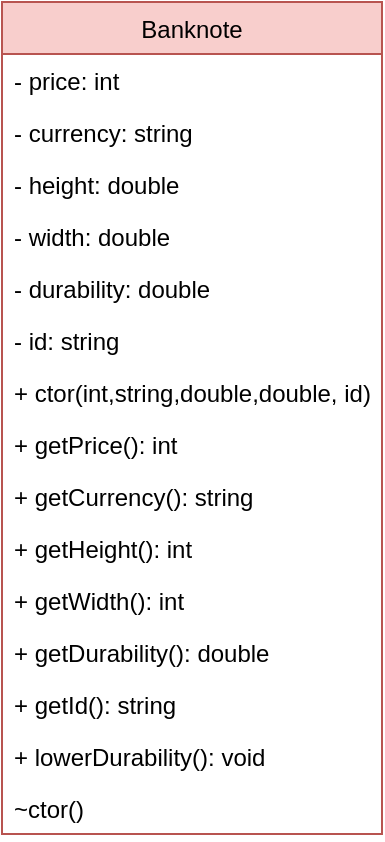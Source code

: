 <mxfile version="16.6.1" type="github">
  <diagram id="6GSqKjO-xCi0wIkrq6_8" name="Page-1">
    <mxGraphModel dx="347" dy="665" grid="1" gridSize="10" guides="1" tooltips="1" connect="1" arrows="1" fold="1" page="1" pageScale="1" pageWidth="827" pageHeight="1169" math="0" shadow="0">
      <root>
        <mxCell id="0" />
        <mxCell id="1" parent="0" />
        <mxCell id="sOA4Qns_KpRlO3t_H2Io-1" value="Banknote" style="swimlane;fontStyle=0;childLayout=stackLayout;horizontal=1;startSize=26;fillColor=#f8cecc;horizontalStack=0;resizeParent=1;resizeParentMax=0;resizeLast=0;collapsible=1;marginBottom=0;strokeColor=#b85450;" vertex="1" parent="1">
          <mxGeometry x="280" y="280" width="190" height="416" as="geometry">
            <mxRectangle x="340" y="310" width="80" height="26" as="alternateBounds" />
          </mxGeometry>
        </mxCell>
        <mxCell id="sOA4Qns_KpRlO3t_H2Io-2" value="- price: int" style="text;strokeColor=none;fillColor=none;align=left;verticalAlign=top;spacingLeft=4;spacingRight=4;overflow=hidden;rotatable=0;points=[[0,0.5],[1,0.5]];portConstraint=eastwest;" vertex="1" parent="sOA4Qns_KpRlO3t_H2Io-1">
          <mxGeometry y="26" width="190" height="26" as="geometry" />
        </mxCell>
        <mxCell id="sOA4Qns_KpRlO3t_H2Io-3" value="- currency: string" style="text;strokeColor=none;fillColor=none;align=left;verticalAlign=top;spacingLeft=4;spacingRight=4;overflow=hidden;rotatable=0;points=[[0,0.5],[1,0.5]];portConstraint=eastwest;" vertex="1" parent="sOA4Qns_KpRlO3t_H2Io-1">
          <mxGeometry y="52" width="190" height="26" as="geometry" />
        </mxCell>
        <mxCell id="sOA4Qns_KpRlO3t_H2Io-4" value="- height: double" style="text;strokeColor=none;fillColor=none;align=left;verticalAlign=top;spacingLeft=4;spacingRight=4;overflow=hidden;rotatable=0;points=[[0,0.5],[1,0.5]];portConstraint=eastwest;" vertex="1" parent="sOA4Qns_KpRlO3t_H2Io-1">
          <mxGeometry y="78" width="190" height="26" as="geometry" />
        </mxCell>
        <mxCell id="sOA4Qns_KpRlO3t_H2Io-5" value="- width: double" style="text;strokeColor=none;fillColor=none;align=left;verticalAlign=top;spacingLeft=4;spacingRight=4;overflow=hidden;rotatable=0;points=[[0,0.5],[1,0.5]];portConstraint=eastwest;" vertex="1" parent="sOA4Qns_KpRlO3t_H2Io-1">
          <mxGeometry y="104" width="190" height="26" as="geometry" />
        </mxCell>
        <mxCell id="sOA4Qns_KpRlO3t_H2Io-6" value="- durability: double" style="text;strokeColor=none;fillColor=none;align=left;verticalAlign=top;spacingLeft=4;spacingRight=4;overflow=hidden;rotatable=0;points=[[0,0.5],[1,0.5]];portConstraint=eastwest;" vertex="1" parent="sOA4Qns_KpRlO3t_H2Io-1">
          <mxGeometry y="130" width="190" height="26" as="geometry" />
        </mxCell>
        <mxCell id="sOA4Qns_KpRlO3t_H2Io-7" value="- id: string" style="text;strokeColor=none;fillColor=none;align=left;verticalAlign=top;spacingLeft=4;spacingRight=4;overflow=hidden;rotatable=0;points=[[0,0.5],[1,0.5]];portConstraint=eastwest;" vertex="1" parent="sOA4Qns_KpRlO3t_H2Io-1">
          <mxGeometry y="156" width="190" height="26" as="geometry" />
        </mxCell>
        <mxCell id="sOA4Qns_KpRlO3t_H2Io-8" value="+ ctor(int,string,double,double, id)" style="text;strokeColor=none;fillColor=none;align=left;verticalAlign=top;spacingLeft=4;spacingRight=4;overflow=hidden;rotatable=0;points=[[0,0.5],[1,0.5]];portConstraint=eastwest;" vertex="1" parent="sOA4Qns_KpRlO3t_H2Io-1">
          <mxGeometry y="182" width="190" height="26" as="geometry" />
        </mxCell>
        <mxCell id="sOA4Qns_KpRlO3t_H2Io-9" value="+ getPrice(): int " style="text;strokeColor=none;fillColor=none;align=left;verticalAlign=top;spacingLeft=4;spacingRight=4;overflow=hidden;rotatable=0;points=[[0,0.5],[1,0.5]];portConstraint=eastwest;" vertex="1" parent="sOA4Qns_KpRlO3t_H2Io-1">
          <mxGeometry y="208" width="190" height="26" as="geometry" />
        </mxCell>
        <mxCell id="sOA4Qns_KpRlO3t_H2Io-10" value="+ getCurrency(): string" style="text;strokeColor=none;fillColor=none;align=left;verticalAlign=top;spacingLeft=4;spacingRight=4;overflow=hidden;rotatable=0;points=[[0,0.5],[1,0.5]];portConstraint=eastwest;" vertex="1" parent="sOA4Qns_KpRlO3t_H2Io-1">
          <mxGeometry y="234" width="190" height="26" as="geometry" />
        </mxCell>
        <mxCell id="sOA4Qns_KpRlO3t_H2Io-11" value="+ getHeight(): int" style="text;strokeColor=none;fillColor=none;align=left;verticalAlign=top;spacingLeft=4;spacingRight=4;overflow=hidden;rotatable=0;points=[[0,0.5],[1,0.5]];portConstraint=eastwest;" vertex="1" parent="sOA4Qns_KpRlO3t_H2Io-1">
          <mxGeometry y="260" width="190" height="26" as="geometry" />
        </mxCell>
        <mxCell id="sOA4Qns_KpRlO3t_H2Io-12" value="+ getWidth(): int" style="text;strokeColor=none;fillColor=none;align=left;verticalAlign=top;spacingLeft=4;spacingRight=4;overflow=hidden;rotatable=0;points=[[0,0.5],[1,0.5]];portConstraint=eastwest;" vertex="1" parent="sOA4Qns_KpRlO3t_H2Io-1">
          <mxGeometry y="286" width="190" height="26" as="geometry" />
        </mxCell>
        <mxCell id="sOA4Qns_KpRlO3t_H2Io-13" value="+ getDurability(): double" style="text;strokeColor=none;fillColor=none;align=left;verticalAlign=top;spacingLeft=4;spacingRight=4;overflow=hidden;rotatable=0;points=[[0,0.5],[1,0.5]];portConstraint=eastwest;" vertex="1" parent="sOA4Qns_KpRlO3t_H2Io-1">
          <mxGeometry y="312" width="190" height="26" as="geometry" />
        </mxCell>
        <mxCell id="sOA4Qns_KpRlO3t_H2Io-14" value="+ getId(): string" style="text;strokeColor=none;fillColor=none;align=left;verticalAlign=top;spacingLeft=4;spacingRight=4;overflow=hidden;rotatable=0;points=[[0,0.5],[1,0.5]];portConstraint=eastwest;" vertex="1" parent="sOA4Qns_KpRlO3t_H2Io-1">
          <mxGeometry y="338" width="190" height="26" as="geometry" />
        </mxCell>
        <mxCell id="sOA4Qns_KpRlO3t_H2Io-15" value="+ lowerDurability(): void" style="text;strokeColor=none;fillColor=none;align=left;verticalAlign=top;spacingLeft=4;spacingRight=4;overflow=hidden;rotatable=0;points=[[0,0.5],[1,0.5]];portConstraint=eastwest;" vertex="1" parent="sOA4Qns_KpRlO3t_H2Io-1">
          <mxGeometry y="364" width="190" height="26" as="geometry" />
        </mxCell>
        <mxCell id="sOA4Qns_KpRlO3t_H2Io-16" value="~ctor()" style="text;strokeColor=none;fillColor=none;align=left;verticalAlign=top;spacingLeft=4;spacingRight=4;overflow=hidden;rotatable=0;points=[[0,0.5],[1,0.5]];portConstraint=eastwest;" vertex="1" parent="sOA4Qns_KpRlO3t_H2Io-1">
          <mxGeometry y="390" width="190" height="26" as="geometry" />
        </mxCell>
      </root>
    </mxGraphModel>
  </diagram>
</mxfile>
